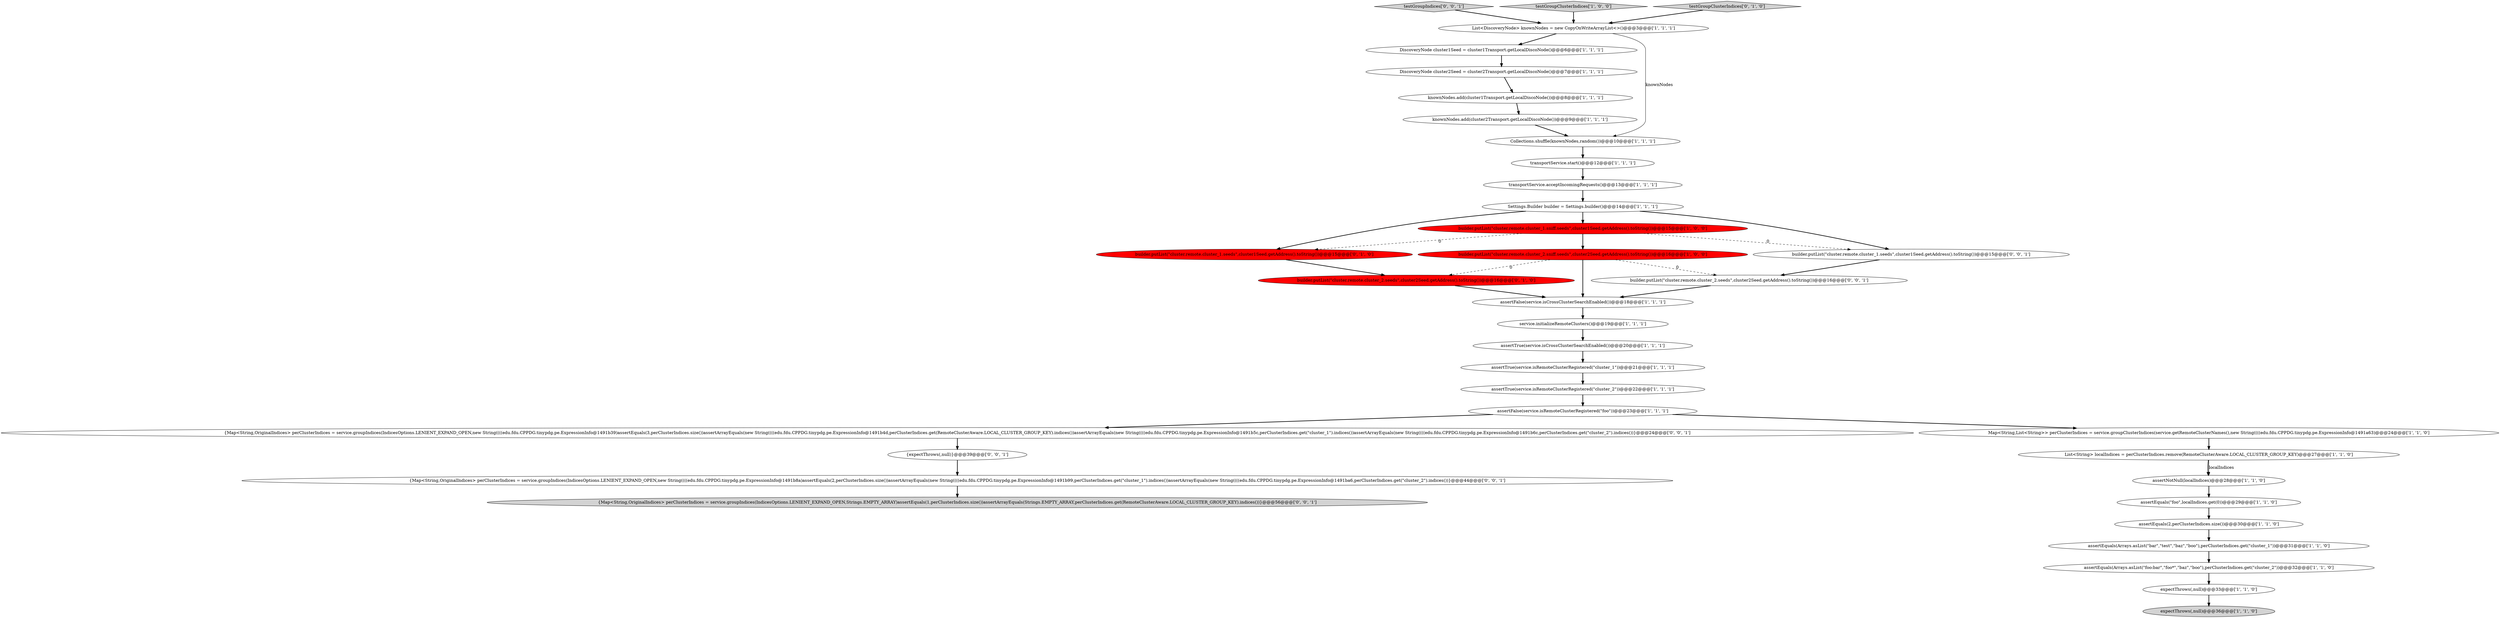 digraph {
24 [style = filled, label = "assertEquals(Arrays.asList(\"foo:bar\",\"foo*\",\"baz\",\"boo\"),perClusterIndices.get(\"cluster_2\"))@@@32@@@['1', '1', '0']", fillcolor = white, shape = ellipse image = "AAA0AAABBB1BBB"];
33 [style = filled, label = "{Map<String,OriginalIndices> perClusterIndices = service.groupIndices(IndicesOptions.LENIENT_EXPAND_OPEN,new String((((edu.fdu.CPPDG.tinypdg.pe.ExpressionInfo@1491b8a)assertEquals(2,perClusterIndices.size())assertArrayEquals(new String((((edu.fdu.CPPDG.tinypdg.pe.ExpressionInfo@1491b99,perClusterIndices.get(\"cluster_1\").indices())assertArrayEquals(new String((((edu.fdu.CPPDG.tinypdg.pe.ExpressionInfo@1491ba6,perClusterIndices.get(\"cluster_2\").indices())}@@@44@@@['0', '0', '1']", fillcolor = white, shape = ellipse image = "AAA0AAABBB3BBB"];
26 [style = filled, label = "expectThrows(,null)@@@36@@@['1', '1', '0']", fillcolor = lightgray, shape = ellipse image = "AAA0AAABBB1BBB"];
20 [style = filled, label = "service.initializeRemoteClusters()@@@19@@@['1', '1', '1']", fillcolor = white, shape = ellipse image = "AAA0AAABBB1BBB"];
16 [style = filled, label = "assertFalse(service.isRemoteClusterRegistered(\"foo\"))@@@23@@@['1', '1', '1']", fillcolor = white, shape = ellipse image = "AAA0AAABBB1BBB"];
31 [style = filled, label = "testGroupIndices['0', '0', '1']", fillcolor = lightgray, shape = diamond image = "AAA0AAABBB3BBB"];
3 [style = filled, label = "List<DiscoveryNode> knownNodes = new CopyOnWriteArrayList<>()@@@3@@@['1', '1', '1']", fillcolor = white, shape = ellipse image = "AAA0AAABBB1BBB"];
34 [style = filled, label = "{Map<String,OriginalIndices> perClusterIndices = service.groupIndices(IndicesOptions.LENIENT_EXPAND_OPEN,new String((((edu.fdu.CPPDG.tinypdg.pe.ExpressionInfo@1491b39)assertEquals(3,perClusterIndices.size())assertArrayEquals(new String((((edu.fdu.CPPDG.tinypdg.pe.ExpressionInfo@1491b4d,perClusterIndices.get(RemoteClusterAware.LOCAL_CLUSTER_GROUP_KEY).indices())assertArrayEquals(new String((((edu.fdu.CPPDG.tinypdg.pe.ExpressionInfo@1491b5c,perClusterIndices.get(\"cluster_1\").indices())assertArrayEquals(new String((((edu.fdu.CPPDG.tinypdg.pe.ExpressionInfo@1491b6c,perClusterIndices.get(\"cluster_2\").indices())}@@@24@@@['0', '0', '1']", fillcolor = white, shape = ellipse image = "AAA0AAABBB3BBB"];
32 [style = filled, label = "builder.putList(\"cluster.remote.cluster_2.seeds\",cluster2Seed.getAddress().toString())@@@16@@@['0', '0', '1']", fillcolor = white, shape = ellipse image = "AAA0AAABBB3BBB"];
0 [style = filled, label = "Settings.Builder builder = Settings.builder()@@@14@@@['1', '1', '1']", fillcolor = white, shape = ellipse image = "AAA0AAABBB1BBB"];
9 [style = filled, label = "assertTrue(service.isCrossClusterSearchEnabled())@@@20@@@['1', '1', '1']", fillcolor = white, shape = ellipse image = "AAA0AAABBB1BBB"];
17 [style = filled, label = "assertEquals(\"foo\",localIndices.get(0))@@@29@@@['1', '1', '0']", fillcolor = white, shape = ellipse image = "AAA0AAABBB1BBB"];
29 [style = filled, label = "builder.putList(\"cluster.remote.cluster_1.seeds\",cluster1Seed.getAddress().toString())@@@15@@@['0', '1', '0']", fillcolor = red, shape = ellipse image = "AAA1AAABBB2BBB"];
14 [style = filled, label = "List<String> localIndices = perClusterIndices.remove(RemoteClusterAware.LOCAL_CLUSTER_GROUP_KEY)@@@27@@@['1', '1', '0']", fillcolor = white, shape = ellipse image = "AAA0AAABBB1BBB"];
21 [style = filled, label = "transportService.start()@@@12@@@['1', '1', '1']", fillcolor = white, shape = ellipse image = "AAA0AAABBB1BBB"];
1 [style = filled, label = "assertNotNull(localIndices)@@@28@@@['1', '1', '0']", fillcolor = white, shape = ellipse image = "AAA0AAABBB1BBB"];
25 [style = filled, label = "assertTrue(service.isRemoteClusterRegistered(\"cluster_2\"))@@@22@@@['1', '1', '1']", fillcolor = white, shape = ellipse image = "AAA0AAABBB1BBB"];
18 [style = filled, label = "assertFalse(service.isCrossClusterSearchEnabled())@@@18@@@['1', '1', '1']", fillcolor = white, shape = ellipse image = "AAA0AAABBB1BBB"];
35 [style = filled, label = "builder.putList(\"cluster.remote.cluster_1.seeds\",cluster1Seed.getAddress().toString())@@@15@@@['0', '0', '1']", fillcolor = white, shape = ellipse image = "AAA0AAABBB3BBB"];
19 [style = filled, label = "DiscoveryNode cluster1Seed = cluster1Transport.getLocalDiscoNode()@@@6@@@['1', '1', '1']", fillcolor = white, shape = ellipse image = "AAA0AAABBB1BBB"];
36 [style = filled, label = "{Map<String,OriginalIndices> perClusterIndices = service.groupIndices(IndicesOptions.LENIENT_EXPAND_OPEN,Strings.EMPTY_ARRAY)assertEquals(1,perClusterIndices.size())assertArrayEquals(Strings.EMPTY_ARRAY,perClusterIndices.get(RemoteClusterAware.LOCAL_CLUSTER_GROUP_KEY).indices())}@@@56@@@['0', '0', '1']", fillcolor = lightgray, shape = ellipse image = "AAA0AAABBB3BBB"];
23 [style = filled, label = "Map<String,List<String>> perClusterIndices = service.groupClusterIndices(service.getRemoteClusterNames(),new String((((edu.fdu.CPPDG.tinypdg.pe.ExpressionInfo@1491a63)@@@24@@@['1', '1', '0']", fillcolor = white, shape = ellipse image = "AAA0AAABBB1BBB"];
27 [style = filled, label = "builder.putList(\"cluster.remote.cluster_2.seeds\",cluster2Seed.getAddress().toString())@@@16@@@['0', '1', '0']", fillcolor = red, shape = ellipse image = "AAA1AAABBB2BBB"];
7 [style = filled, label = "assertEquals(2,perClusterIndices.size())@@@30@@@['1', '1', '0']", fillcolor = white, shape = ellipse image = "AAA0AAABBB1BBB"];
10 [style = filled, label = "knownNodes.add(cluster2Transport.getLocalDiscoNode())@@@9@@@['1', '1', '1']", fillcolor = white, shape = ellipse image = "AAA0AAABBB1BBB"];
2 [style = filled, label = "Collections.shuffle(knownNodes,random())@@@10@@@['1', '1', '1']", fillcolor = white, shape = ellipse image = "AAA0AAABBB1BBB"];
15 [style = filled, label = "builder.putList(\"cluster.remote.cluster_2.sniff.seeds\",cluster2Seed.getAddress().toString())@@@16@@@['1', '0', '0']", fillcolor = red, shape = ellipse image = "AAA1AAABBB1BBB"];
5 [style = filled, label = "knownNodes.add(cluster1Transport.getLocalDiscoNode())@@@8@@@['1', '1', '1']", fillcolor = white, shape = ellipse image = "AAA0AAABBB1BBB"];
6 [style = filled, label = "assertEquals(Arrays.asList(\"bar\",\"test\",\"baz\",\"boo\"),perClusterIndices.get(\"cluster_1\"))@@@31@@@['1', '1', '0']", fillcolor = white, shape = ellipse image = "AAA0AAABBB1BBB"];
11 [style = filled, label = "builder.putList(\"cluster.remote.cluster_1.sniff.seeds\",cluster1Seed.getAddress().toString())@@@15@@@['1', '0', '0']", fillcolor = red, shape = ellipse image = "AAA1AAABBB1BBB"];
22 [style = filled, label = "DiscoveryNode cluster2Seed = cluster2Transport.getLocalDiscoNode()@@@7@@@['1', '1', '1']", fillcolor = white, shape = ellipse image = "AAA0AAABBB1BBB"];
8 [style = filled, label = "testGroupClusterIndices['1', '0', '0']", fillcolor = lightgray, shape = diamond image = "AAA0AAABBB1BBB"];
30 [style = filled, label = "{expectThrows(,null)}@@@39@@@['0', '0', '1']", fillcolor = white, shape = ellipse image = "AAA0AAABBB3BBB"];
12 [style = filled, label = "assertTrue(service.isRemoteClusterRegistered(\"cluster_1\"))@@@21@@@['1', '1', '1']", fillcolor = white, shape = ellipse image = "AAA0AAABBB1BBB"];
28 [style = filled, label = "testGroupClusterIndices['0', '1', '0']", fillcolor = lightgray, shape = diamond image = "AAA0AAABBB2BBB"];
13 [style = filled, label = "expectThrows(,null)@@@33@@@['1', '1', '0']", fillcolor = white, shape = ellipse image = "AAA0AAABBB1BBB"];
4 [style = filled, label = "transportService.acceptIncomingRequests()@@@13@@@['1', '1', '1']", fillcolor = white, shape = ellipse image = "AAA0AAABBB1BBB"];
5->10 [style = bold, label=""];
27->18 [style = bold, label=""];
30->33 [style = bold, label=""];
20->9 [style = bold, label=""];
8->3 [style = bold, label=""];
11->29 [style = dashed, label="0"];
16->34 [style = bold, label=""];
0->11 [style = bold, label=""];
35->32 [style = bold, label=""];
15->32 [style = dashed, label="0"];
6->24 [style = bold, label=""];
0->29 [style = bold, label=""];
24->13 [style = bold, label=""];
16->23 [style = bold, label=""];
25->16 [style = bold, label=""];
15->18 [style = bold, label=""];
22->5 [style = bold, label=""];
34->30 [style = bold, label=""];
14->1 [style = bold, label=""];
11->15 [style = bold, label=""];
1->17 [style = bold, label=""];
4->0 [style = bold, label=""];
23->14 [style = bold, label=""];
17->7 [style = bold, label=""];
29->27 [style = bold, label=""];
18->20 [style = bold, label=""];
3->19 [style = bold, label=""];
13->26 [style = bold, label=""];
2->21 [style = bold, label=""];
12->25 [style = bold, label=""];
33->36 [style = bold, label=""];
7->6 [style = bold, label=""];
0->35 [style = bold, label=""];
10->2 [style = bold, label=""];
14->1 [style = solid, label="localIndices"];
9->12 [style = bold, label=""];
28->3 [style = bold, label=""];
32->18 [style = bold, label=""];
15->27 [style = dashed, label="0"];
31->3 [style = bold, label=""];
19->22 [style = bold, label=""];
3->2 [style = solid, label="knownNodes"];
11->35 [style = dashed, label="0"];
21->4 [style = bold, label=""];
}
